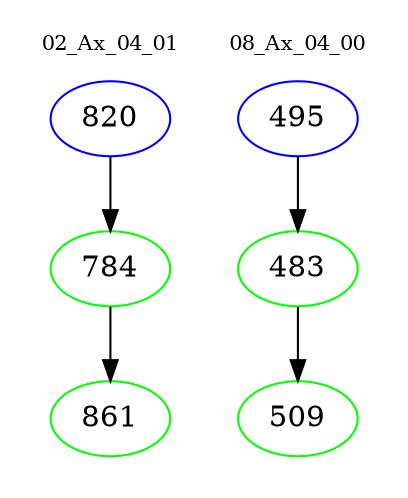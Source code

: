 digraph{
subgraph cluster_0 {
color = white
label = "02_Ax_04_01";
fontsize=10;
T0_820 [label="820", color="blue"]
T0_820 -> T0_784 [color="black"]
T0_784 [label="784", color="green"]
T0_784 -> T0_861 [color="black"]
T0_861 [label="861", color="green"]
}
subgraph cluster_1 {
color = white
label = "08_Ax_04_00";
fontsize=10;
T1_495 [label="495", color="blue"]
T1_495 -> T1_483 [color="black"]
T1_483 [label="483", color="green"]
T1_483 -> T1_509 [color="black"]
T1_509 [label="509", color="green"]
}
}
